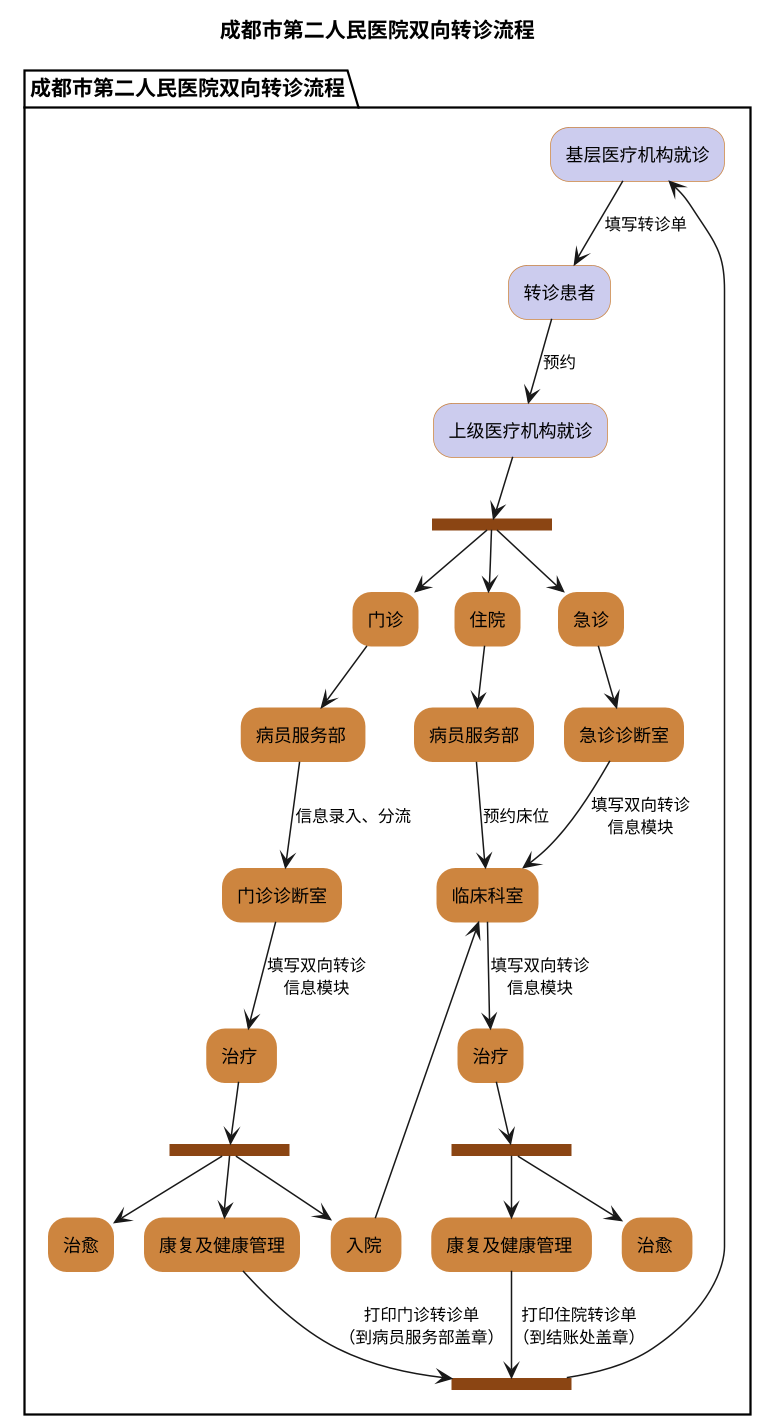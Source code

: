 @startuml
title 成都市第二人民医院双向转诊流程
scale 1.5
skinparam activity {
  StartColor red
  BarColor SaddleBrown
  EndColor Silver
  BackgroundColor Peru
  BackgroundColor<< Begin >> Olive
  BorderColor Peru
  FontName 黑体
}
partition "成都市第二人民医院双向转诊流程" {
"基层医疗机构就诊" << Begin >>#CCCCEE -->[填写转诊单] "转诊患者" #CCCCEE
-->[预约] "上级医疗机构就诊" #CCCCEE
-->===B1===
--> "急诊"
--> "急诊诊断室"
--> [填写双向转诊\n信息模块]临床科室
===B1=== --> 住院
-->"病员服务部"
-->[预约床位]临床科室
-->[填写双向转诊\n信息模块]治疗
-->===D1===
-down->"治愈 "
===D1=== -->"康复及健康管理 "
-->[打印住院转诊单\n（到结账处盖章）]===D2===

===B1=== --> 门诊
-->"病员服务部 "
-->[信息录入、分流]门诊诊断室
-->[填写双向转诊\n信息模块]"治疗 "
    -->===C1===
    -down->治愈
    ===C1===-down->"入院 "
    -left->临床科室
    ===C1=== -down->"康复及健康管理"
    -->[打印门诊转诊单\n（到病员服务部盖章）]===D2===
    -up->基层医疗机构就诊
}


@enduml